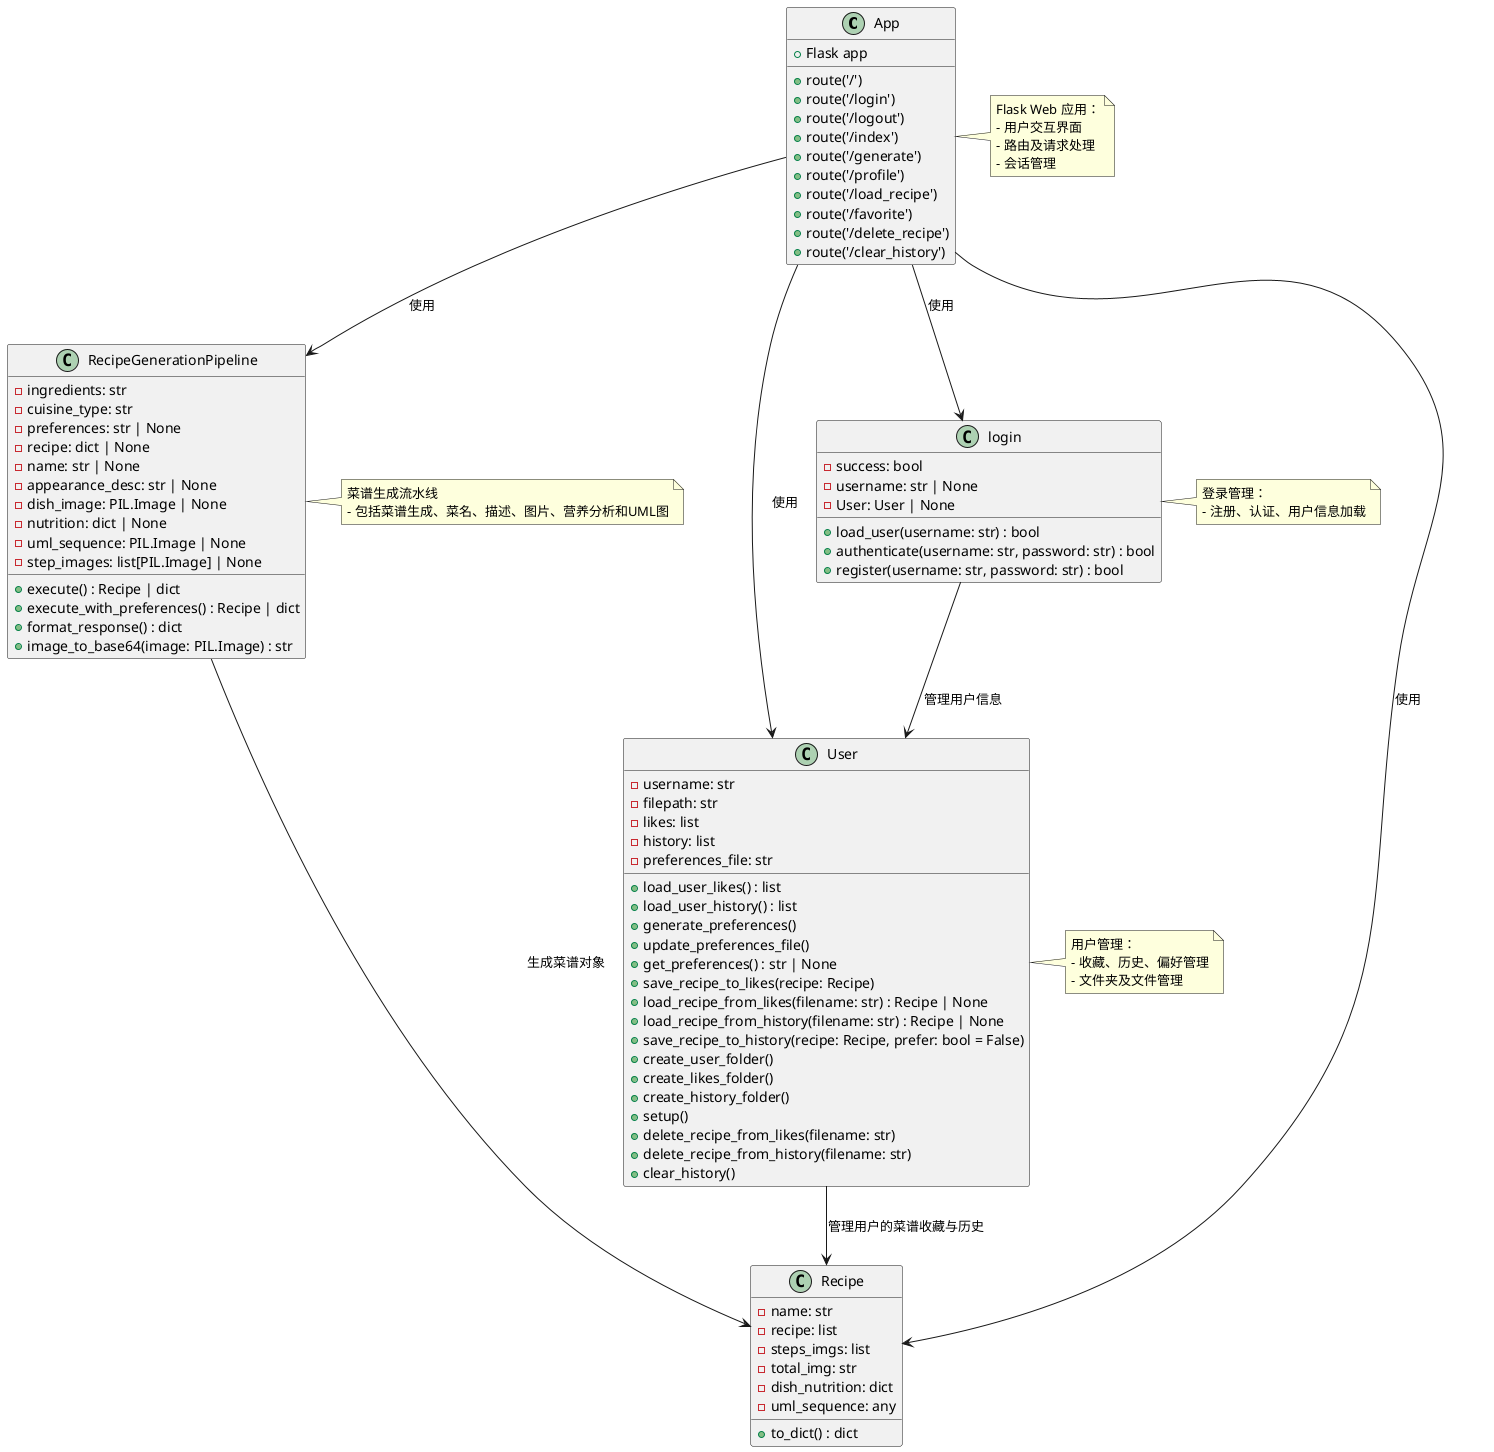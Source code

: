 @startuml class

class App {
  +Flask app
  +route('/')
  +route('/login')
  +route('/logout')
  +route('/index')
  +route('/generate')
  +route('/profile')
  +route('/load_recipe')
  +route('/favorite')
  +route('/delete_recipe')
  +route('/clear_history')
}

class RecipeGenerationPipeline {
  -ingredients: str
  -cuisine_type: str
  -preferences: str | None
  -recipe: dict | None
  -name: str | None
  -appearance_desc: str | None
  -dish_image: PIL.Image | None
  -nutrition: dict | None
  -uml_sequence: PIL.Image | None
  -step_images: list[PIL.Image] | None

  +execute() : Recipe | dict
  +execute_with_preferences() : Recipe | dict
  +format_response() : dict
  +image_to_base64(image: PIL.Image) : str
}

class User {
  -username: str
  -filepath: str
  -likes: list
  -history: list
  -preferences_file: str

  +load_user_likes() : list
  +load_user_history() : list
  +generate_preferences()
  +update_preferences_file()
  +get_preferences() : str | None
  +save_recipe_to_likes(recipe: Recipe)
  +load_recipe_from_likes(filename: str) : Recipe | None
  +load_recipe_from_history(filename: str) : Recipe | None
  +save_recipe_to_history(recipe: Recipe, prefer: bool = False)
  +create_user_folder()
  +create_likes_folder()
  +create_history_folder()
  +setup()
  +delete_recipe_from_likes(filename: str)
  +delete_recipe_from_history(filename: str)
  +clear_history()
}

class Recipe {
  -name: str
  -recipe: list
  -steps_imgs: list
  -total_img: str
  -dish_nutrition: dict
  -uml_sequence: any

  +to_dict() : dict
}

class login {
  -success: bool
  -username: str | None
  -User: User | None

  +load_user(username: str) : bool
  +authenticate(username: str, password: str) : bool
  +register(username: str, password: str) : bool
}

' 依赖关系
App --> login : 使用
App --> User : 使用
App --> RecipeGenerationPipeline : 使用
App --> Recipe : 使用

RecipeGenerationPipeline --> Recipe : 生成菜谱对象
User --> Recipe : 管理用户的菜谱收藏与历史
login --> User : 管理用户信息

note right of RecipeGenerationPipeline
  菜谱生成流水线
  - 包括菜谱生成、菜名、描述、图片、营养分析和UML图
end note

note right of User
  用户管理：
  - 收藏、历史、偏好管理
  - 文件夹及文件管理
end note

note right of login
  登录管理：
  - 注册、认证、用户信息加载
end note

note right of App
  Flask Web 应用：
  - 用户交互界面
  - 路由及请求处理
  - 会话管理
end note

@enduml
